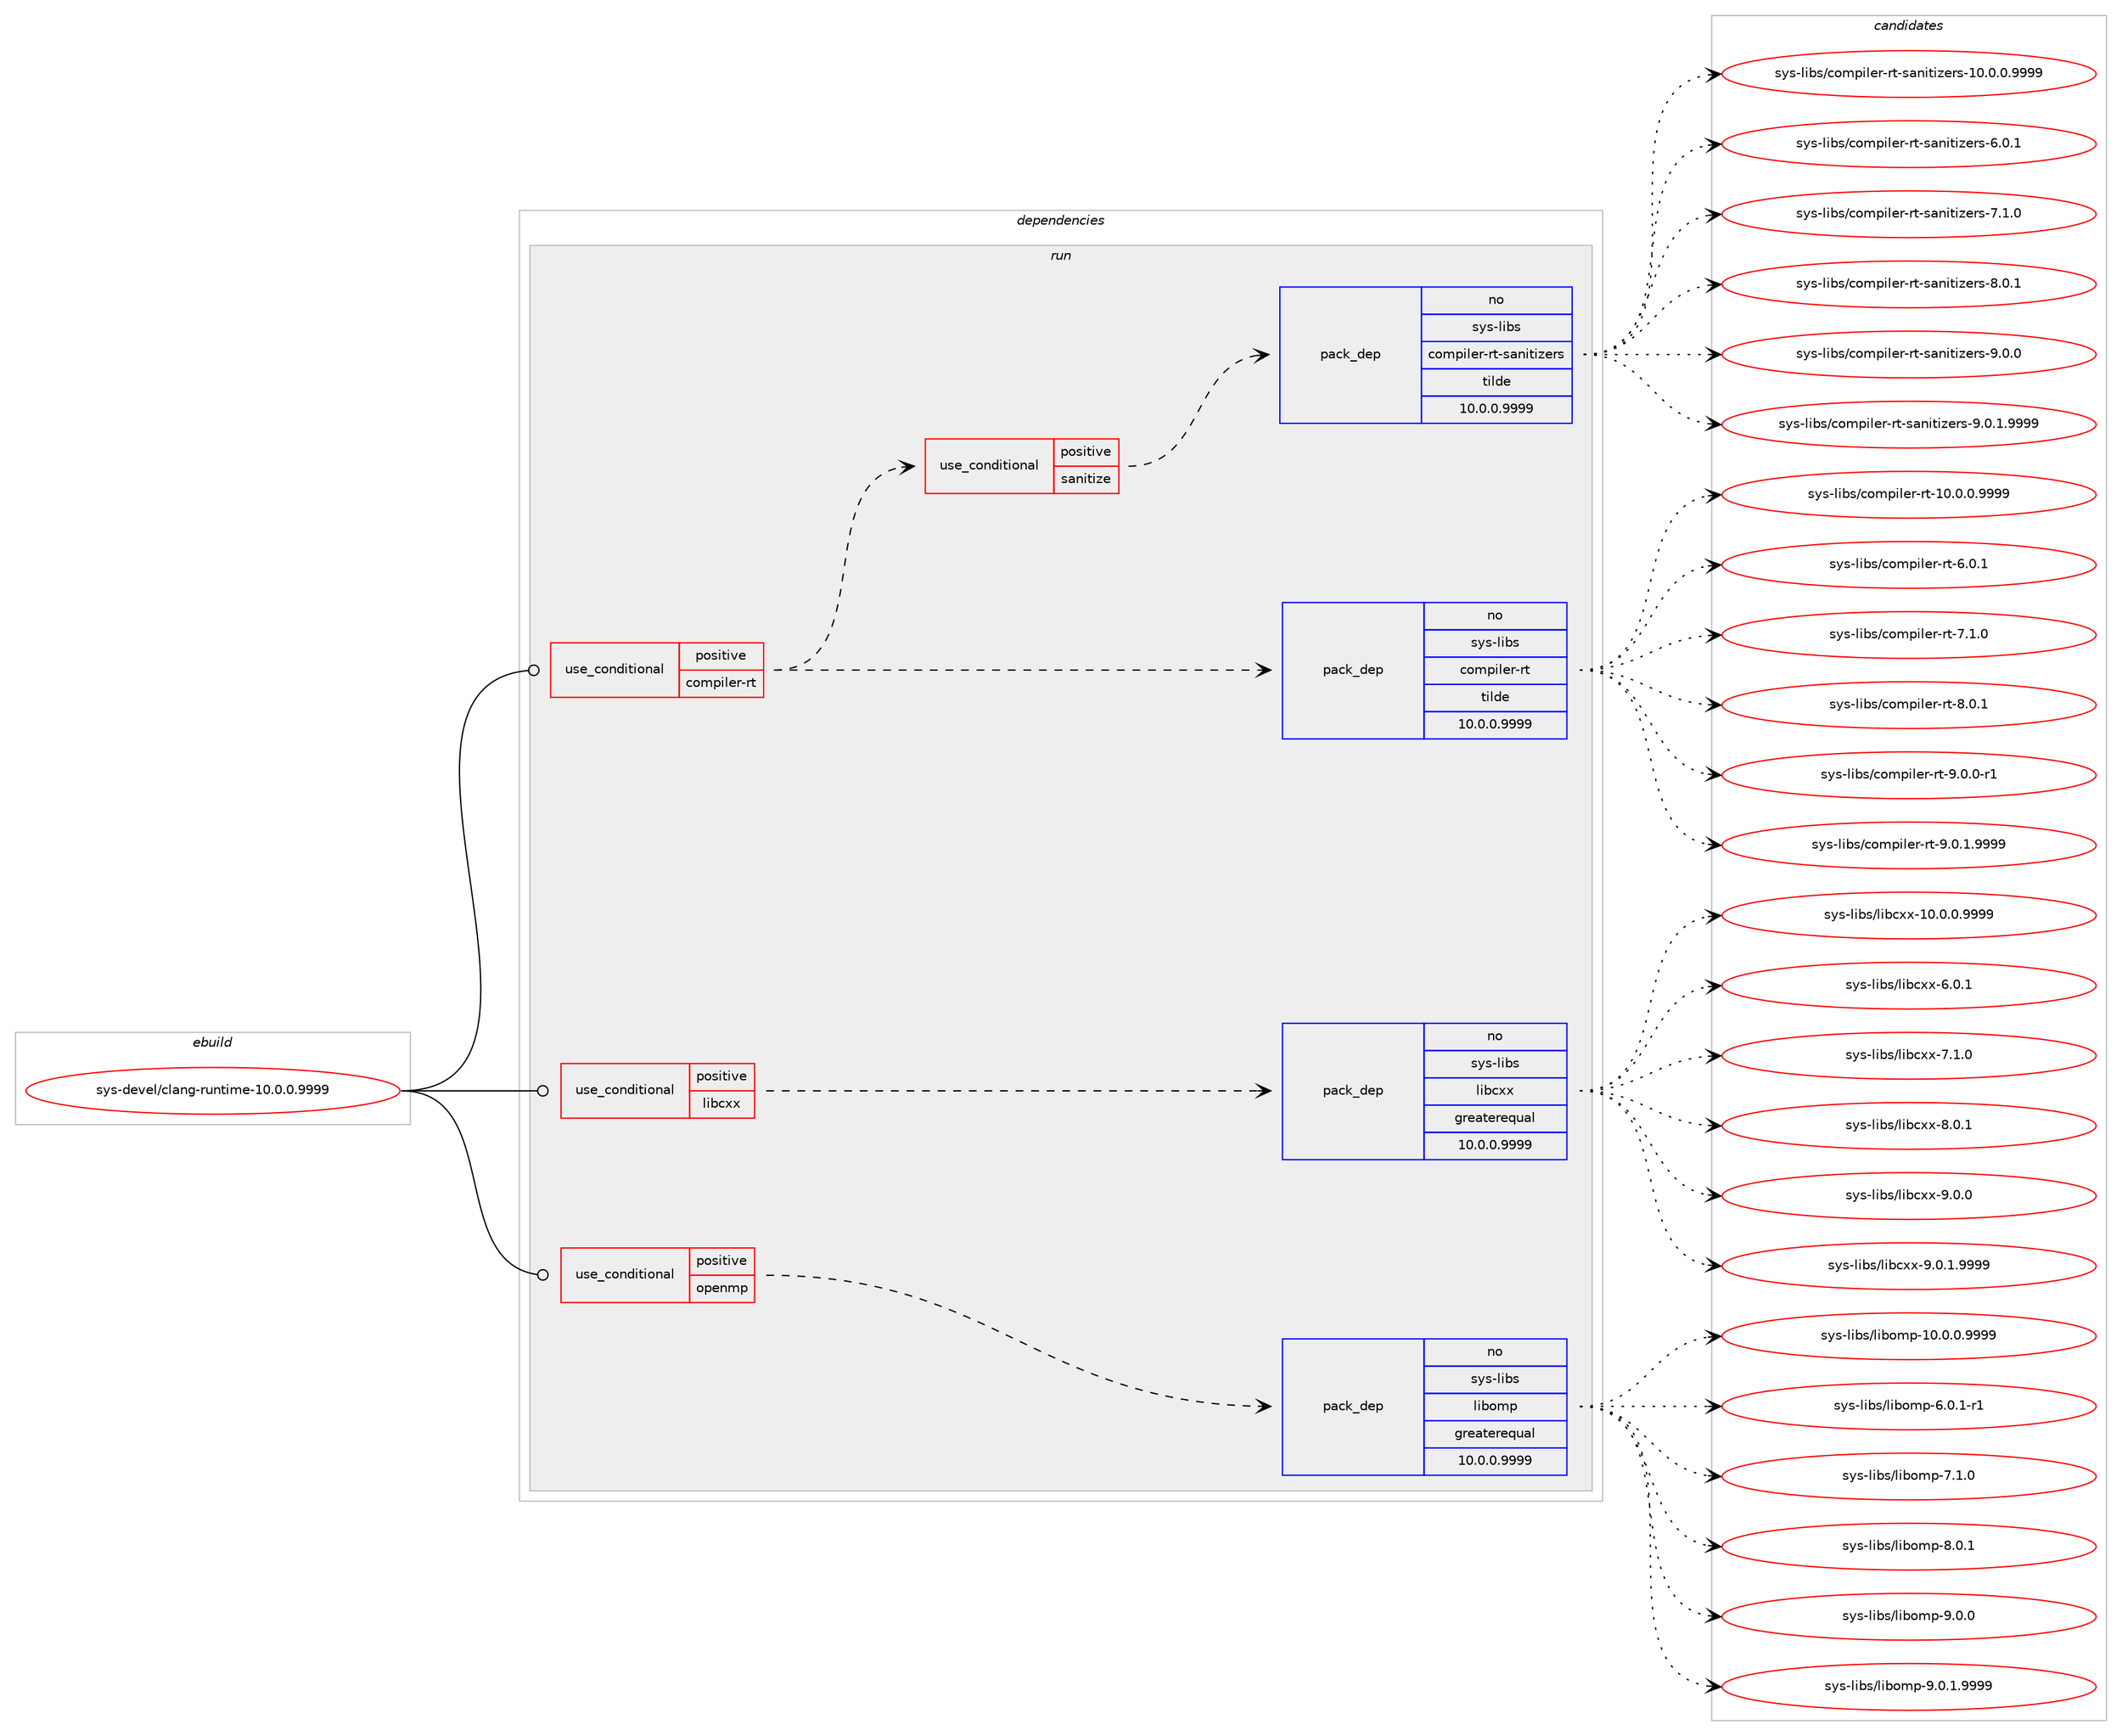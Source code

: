 digraph prolog {

# *************
# Graph options
# *************

newrank=true;
concentrate=true;
compound=true;
graph [rankdir=LR,fontname=Helvetica,fontsize=10,ranksep=1.5];#, ranksep=2.5, nodesep=0.2];
edge  [arrowhead=vee];
node  [fontname=Helvetica,fontsize=10];

# **********
# The ebuild
# **********

subgraph cluster_leftcol {
color=gray;
rank=same;
label=<<i>ebuild</i>>;
id [label="sys-devel/clang-runtime-10.0.0.9999", color=red, width=4, href="../sys-devel/clang-runtime-10.0.0.9999.svg"];
}

# ****************
# The dependencies
# ****************

subgraph cluster_midcol {
color=gray;
label=<<i>dependencies</i>>;
subgraph cluster_compile {
fillcolor="#eeeeee";
style=filled;
label=<<i>compile</i>>;
}
subgraph cluster_compileandrun {
fillcolor="#eeeeee";
style=filled;
label=<<i>compile and run</i>>;
}
subgraph cluster_run {
fillcolor="#eeeeee";
style=filled;
label=<<i>run</i>>;
subgraph cond213665 {
dependency888745 [label=<<TABLE BORDER="0" CELLBORDER="1" CELLSPACING="0" CELLPADDING="4"><TR><TD ROWSPAN="3" CELLPADDING="10">use_conditional</TD></TR><TR><TD>positive</TD></TR><TR><TD>compiler-rt</TD></TR></TABLE>>, shape=none, color=red];
subgraph pack659524 {
dependency888746 [label=<<TABLE BORDER="0" CELLBORDER="1" CELLSPACING="0" CELLPADDING="4" WIDTH="220"><TR><TD ROWSPAN="6" CELLPADDING="30">pack_dep</TD></TR><TR><TD WIDTH="110">no</TD></TR><TR><TD>sys-libs</TD></TR><TR><TD>compiler-rt</TD></TR><TR><TD>tilde</TD></TR><TR><TD>10.0.0.9999</TD></TR></TABLE>>, shape=none, color=blue];
}
dependency888745:e -> dependency888746:w [weight=20,style="dashed",arrowhead="vee"];
subgraph cond213666 {
dependency888747 [label=<<TABLE BORDER="0" CELLBORDER="1" CELLSPACING="0" CELLPADDING="4"><TR><TD ROWSPAN="3" CELLPADDING="10">use_conditional</TD></TR><TR><TD>positive</TD></TR><TR><TD>sanitize</TD></TR></TABLE>>, shape=none, color=red];
subgraph pack659525 {
dependency888748 [label=<<TABLE BORDER="0" CELLBORDER="1" CELLSPACING="0" CELLPADDING="4" WIDTH="220"><TR><TD ROWSPAN="6" CELLPADDING="30">pack_dep</TD></TR><TR><TD WIDTH="110">no</TD></TR><TR><TD>sys-libs</TD></TR><TR><TD>compiler-rt-sanitizers</TD></TR><TR><TD>tilde</TD></TR><TR><TD>10.0.0.9999</TD></TR></TABLE>>, shape=none, color=blue];
}
dependency888747:e -> dependency888748:w [weight=20,style="dashed",arrowhead="vee"];
}
dependency888745:e -> dependency888747:w [weight=20,style="dashed",arrowhead="vee"];
}
id:e -> dependency888745:w [weight=20,style="solid",arrowhead="odot"];
subgraph cond213667 {
dependency888749 [label=<<TABLE BORDER="0" CELLBORDER="1" CELLSPACING="0" CELLPADDING="4"><TR><TD ROWSPAN="3" CELLPADDING="10">use_conditional</TD></TR><TR><TD>positive</TD></TR><TR><TD>libcxx</TD></TR></TABLE>>, shape=none, color=red];
subgraph pack659526 {
dependency888750 [label=<<TABLE BORDER="0" CELLBORDER="1" CELLSPACING="0" CELLPADDING="4" WIDTH="220"><TR><TD ROWSPAN="6" CELLPADDING="30">pack_dep</TD></TR><TR><TD WIDTH="110">no</TD></TR><TR><TD>sys-libs</TD></TR><TR><TD>libcxx</TD></TR><TR><TD>greaterequal</TD></TR><TR><TD>10.0.0.9999</TD></TR></TABLE>>, shape=none, color=blue];
}
dependency888749:e -> dependency888750:w [weight=20,style="dashed",arrowhead="vee"];
}
id:e -> dependency888749:w [weight=20,style="solid",arrowhead="odot"];
subgraph cond213668 {
dependency888751 [label=<<TABLE BORDER="0" CELLBORDER="1" CELLSPACING="0" CELLPADDING="4"><TR><TD ROWSPAN="3" CELLPADDING="10">use_conditional</TD></TR><TR><TD>positive</TD></TR><TR><TD>openmp</TD></TR></TABLE>>, shape=none, color=red];
subgraph pack659527 {
dependency888752 [label=<<TABLE BORDER="0" CELLBORDER="1" CELLSPACING="0" CELLPADDING="4" WIDTH="220"><TR><TD ROWSPAN="6" CELLPADDING="30">pack_dep</TD></TR><TR><TD WIDTH="110">no</TD></TR><TR><TD>sys-libs</TD></TR><TR><TD>libomp</TD></TR><TR><TD>greaterequal</TD></TR><TR><TD>10.0.0.9999</TD></TR></TABLE>>, shape=none, color=blue];
}
dependency888751:e -> dependency888752:w [weight=20,style="dashed",arrowhead="vee"];
}
id:e -> dependency888751:w [weight=20,style="solid",arrowhead="odot"];
}
}

# **************
# The candidates
# **************

subgraph cluster_choices {
rank=same;
color=gray;
label=<<i>candidates</i>>;

subgraph choice659524 {
color=black;
nodesep=1;
choice1151211154510810598115479911110911210510810111445114116454948464846484657575757 [label="sys-libs/compiler-rt-10.0.0.9999", color=red, width=4,href="../sys-libs/compiler-rt-10.0.0.9999.svg"];
choice1151211154510810598115479911110911210510810111445114116455446484649 [label="sys-libs/compiler-rt-6.0.1", color=red, width=4,href="../sys-libs/compiler-rt-6.0.1.svg"];
choice1151211154510810598115479911110911210510810111445114116455546494648 [label="sys-libs/compiler-rt-7.1.0", color=red, width=4,href="../sys-libs/compiler-rt-7.1.0.svg"];
choice1151211154510810598115479911110911210510810111445114116455646484649 [label="sys-libs/compiler-rt-8.0.1", color=red, width=4,href="../sys-libs/compiler-rt-8.0.1.svg"];
choice11512111545108105981154799111109112105108101114451141164557464846484511449 [label="sys-libs/compiler-rt-9.0.0-r1", color=red, width=4,href="../sys-libs/compiler-rt-9.0.0-r1.svg"];
choice11512111545108105981154799111109112105108101114451141164557464846494657575757 [label="sys-libs/compiler-rt-9.0.1.9999", color=red, width=4,href="../sys-libs/compiler-rt-9.0.1.9999.svg"];
dependency888746:e -> choice1151211154510810598115479911110911210510810111445114116454948464846484657575757:w [style=dotted,weight="100"];
dependency888746:e -> choice1151211154510810598115479911110911210510810111445114116455446484649:w [style=dotted,weight="100"];
dependency888746:e -> choice1151211154510810598115479911110911210510810111445114116455546494648:w [style=dotted,weight="100"];
dependency888746:e -> choice1151211154510810598115479911110911210510810111445114116455646484649:w [style=dotted,weight="100"];
dependency888746:e -> choice11512111545108105981154799111109112105108101114451141164557464846484511449:w [style=dotted,weight="100"];
dependency888746:e -> choice11512111545108105981154799111109112105108101114451141164557464846494657575757:w [style=dotted,weight="100"];
}
subgraph choice659525 {
color=black;
nodesep=1;
choice11512111545108105981154799111109112105108101114451141164511597110105116105122101114115454948464846484657575757 [label="sys-libs/compiler-rt-sanitizers-10.0.0.9999", color=red, width=4,href="../sys-libs/compiler-rt-sanitizers-10.0.0.9999.svg"];
choice11512111545108105981154799111109112105108101114451141164511597110105116105122101114115455446484649 [label="sys-libs/compiler-rt-sanitizers-6.0.1", color=red, width=4,href="../sys-libs/compiler-rt-sanitizers-6.0.1.svg"];
choice11512111545108105981154799111109112105108101114451141164511597110105116105122101114115455546494648 [label="sys-libs/compiler-rt-sanitizers-7.1.0", color=red, width=4,href="../sys-libs/compiler-rt-sanitizers-7.1.0.svg"];
choice11512111545108105981154799111109112105108101114451141164511597110105116105122101114115455646484649 [label="sys-libs/compiler-rt-sanitizers-8.0.1", color=red, width=4,href="../sys-libs/compiler-rt-sanitizers-8.0.1.svg"];
choice11512111545108105981154799111109112105108101114451141164511597110105116105122101114115455746484648 [label="sys-libs/compiler-rt-sanitizers-9.0.0", color=red, width=4,href="../sys-libs/compiler-rt-sanitizers-9.0.0.svg"];
choice115121115451081059811547991111091121051081011144511411645115971101051161051221011141154557464846494657575757 [label="sys-libs/compiler-rt-sanitizers-9.0.1.9999", color=red, width=4,href="../sys-libs/compiler-rt-sanitizers-9.0.1.9999.svg"];
dependency888748:e -> choice11512111545108105981154799111109112105108101114451141164511597110105116105122101114115454948464846484657575757:w [style=dotted,weight="100"];
dependency888748:e -> choice11512111545108105981154799111109112105108101114451141164511597110105116105122101114115455446484649:w [style=dotted,weight="100"];
dependency888748:e -> choice11512111545108105981154799111109112105108101114451141164511597110105116105122101114115455546494648:w [style=dotted,weight="100"];
dependency888748:e -> choice11512111545108105981154799111109112105108101114451141164511597110105116105122101114115455646484649:w [style=dotted,weight="100"];
dependency888748:e -> choice11512111545108105981154799111109112105108101114451141164511597110105116105122101114115455746484648:w [style=dotted,weight="100"];
dependency888748:e -> choice115121115451081059811547991111091121051081011144511411645115971101051161051221011141154557464846494657575757:w [style=dotted,weight="100"];
}
subgraph choice659526 {
color=black;
nodesep=1;
choice1151211154510810598115471081059899120120454948464846484657575757 [label="sys-libs/libcxx-10.0.0.9999", color=red, width=4,href="../sys-libs/libcxx-10.0.0.9999.svg"];
choice1151211154510810598115471081059899120120455446484649 [label="sys-libs/libcxx-6.0.1", color=red, width=4,href="../sys-libs/libcxx-6.0.1.svg"];
choice1151211154510810598115471081059899120120455546494648 [label="sys-libs/libcxx-7.1.0", color=red, width=4,href="../sys-libs/libcxx-7.1.0.svg"];
choice1151211154510810598115471081059899120120455646484649 [label="sys-libs/libcxx-8.0.1", color=red, width=4,href="../sys-libs/libcxx-8.0.1.svg"];
choice1151211154510810598115471081059899120120455746484648 [label="sys-libs/libcxx-9.0.0", color=red, width=4,href="../sys-libs/libcxx-9.0.0.svg"];
choice11512111545108105981154710810598991201204557464846494657575757 [label="sys-libs/libcxx-9.0.1.9999", color=red, width=4,href="../sys-libs/libcxx-9.0.1.9999.svg"];
dependency888750:e -> choice1151211154510810598115471081059899120120454948464846484657575757:w [style=dotted,weight="100"];
dependency888750:e -> choice1151211154510810598115471081059899120120455446484649:w [style=dotted,weight="100"];
dependency888750:e -> choice1151211154510810598115471081059899120120455546494648:w [style=dotted,weight="100"];
dependency888750:e -> choice1151211154510810598115471081059899120120455646484649:w [style=dotted,weight="100"];
dependency888750:e -> choice1151211154510810598115471081059899120120455746484648:w [style=dotted,weight="100"];
dependency888750:e -> choice11512111545108105981154710810598991201204557464846494657575757:w [style=dotted,weight="100"];
}
subgraph choice659527 {
color=black;
nodesep=1;
choice11512111545108105981154710810598111109112454948464846484657575757 [label="sys-libs/libomp-10.0.0.9999", color=red, width=4,href="../sys-libs/libomp-10.0.0.9999.svg"];
choice115121115451081059811547108105981111091124554464846494511449 [label="sys-libs/libomp-6.0.1-r1", color=red, width=4,href="../sys-libs/libomp-6.0.1-r1.svg"];
choice11512111545108105981154710810598111109112455546494648 [label="sys-libs/libomp-7.1.0", color=red, width=4,href="../sys-libs/libomp-7.1.0.svg"];
choice11512111545108105981154710810598111109112455646484649 [label="sys-libs/libomp-8.0.1", color=red, width=4,href="../sys-libs/libomp-8.0.1.svg"];
choice11512111545108105981154710810598111109112455746484648 [label="sys-libs/libomp-9.0.0", color=red, width=4,href="../sys-libs/libomp-9.0.0.svg"];
choice115121115451081059811547108105981111091124557464846494657575757 [label="sys-libs/libomp-9.0.1.9999", color=red, width=4,href="../sys-libs/libomp-9.0.1.9999.svg"];
dependency888752:e -> choice11512111545108105981154710810598111109112454948464846484657575757:w [style=dotted,weight="100"];
dependency888752:e -> choice115121115451081059811547108105981111091124554464846494511449:w [style=dotted,weight="100"];
dependency888752:e -> choice11512111545108105981154710810598111109112455546494648:w [style=dotted,weight="100"];
dependency888752:e -> choice11512111545108105981154710810598111109112455646484649:w [style=dotted,weight="100"];
dependency888752:e -> choice11512111545108105981154710810598111109112455746484648:w [style=dotted,weight="100"];
dependency888752:e -> choice115121115451081059811547108105981111091124557464846494657575757:w [style=dotted,weight="100"];
}
}

}
